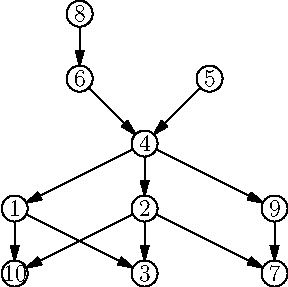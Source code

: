 int ww = 2, hh = 1;

pair a = (0,0), b = (ww,0), c = (2*ww,0),
d = (0, hh), e = (ww, hh), f = (2*ww, hh),
g = (ww, 2*hh),
h = (ww/2, 3*hh), i = (3*ww/2, 3*hh),
j = (ww/2, 4*hh);

real rad = .2;

void makeArrow(pair p, pair q)
{
  pair u = unit(q-p);
  draw(p + rad*u -- q - rad*u, Arrow);
}

void makeNode(pair p, int lab)
{
  draw(circle(p, rad));
  label("$" + string(lab) + "$", p);
}

makeArrow(j,h);
makeArrow(h,g);
makeArrow(i,g);
makeArrow(g,d);
makeArrow(g,e);
makeArrow(g,f);
makeArrow(d,a);
makeArrow(d,b);
makeArrow(e,a);
makeArrow(e,b);
makeArrow(e,c);
makeArrow(f,c);

makeNode(a,10);
makeNode(b,3);
makeNode(c,7);
makeNode(d,1);
makeNode(e,2);
makeNode(f,9);
makeNode(g,4);
makeNode(h,6);
makeNode(i,5);
makeNode(j,8);

size(2inch);
shipout(format="pdf");
